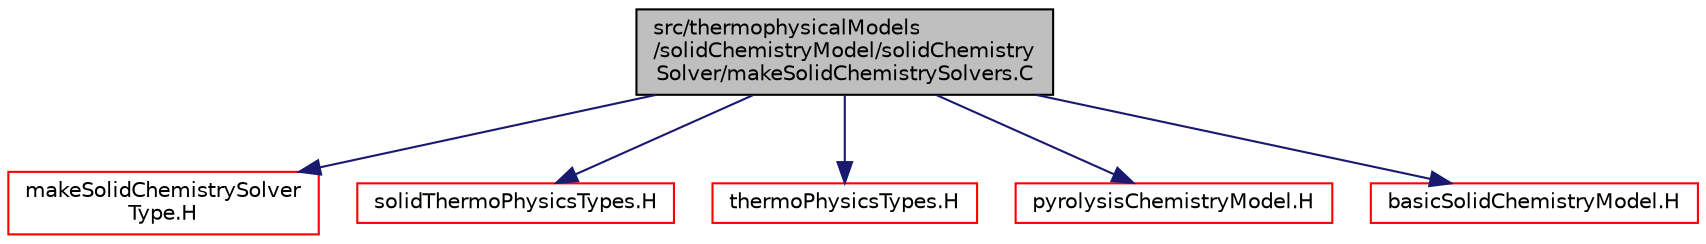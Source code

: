 digraph "src/thermophysicalModels/solidChemistryModel/solidChemistrySolver/makeSolidChemistrySolvers.C"
{
  bgcolor="transparent";
  edge [fontname="Helvetica",fontsize="10",labelfontname="Helvetica",labelfontsize="10"];
  node [fontname="Helvetica",fontsize="10",shape=record];
  Node1 [label="src/thermophysicalModels\l/solidChemistryModel/solidChemistry\lSolver/makeSolidChemistrySolvers.C",height=0.2,width=0.4,color="black", fillcolor="grey75", style="filled", fontcolor="black"];
  Node1 -> Node2 [color="midnightblue",fontsize="10",style="solid",fontname="Helvetica"];
  Node2 [label="makeSolidChemistrySolver\lType.H",height=0.2,width=0.4,color="red",URL="$a10229.html",tooltip="Macros for instantiating solid chemistry models based on compressibility and transport types..."];
  Node1 -> Node3 [color="midnightblue",fontsize="10",style="solid",fontname="Helvetica"];
  Node3 [label="solidThermoPhysicsTypes.H",height=0.2,width=0.4,color="red",URL="$a10230.html",tooltip="Type definitions for solid-thermo-physics models. "];
  Node1 -> Node4 [color="midnightblue",fontsize="10",style="solid",fontname="Helvetica"];
  Node4 [label="thermoPhysicsTypes.H",height=0.2,width=0.4,color="red",URL="$a10288.html",tooltip="Type definitions for thermo-physics models. "];
  Node1 -> Node5 [color="midnightblue",fontsize="10",style="solid",fontname="Helvetica"];
  Node5 [label="pyrolysisChemistryModel.H",height=0.2,width=0.4,color="red",URL="$a10223.html"];
  Node1 -> Node6 [color="midnightblue",fontsize="10",style="solid",fontname="Helvetica"];
  Node6 [label="basicSolidChemistryModel.H",height=0.2,width=0.4,color="red",URL="$a10217.html"];
}

